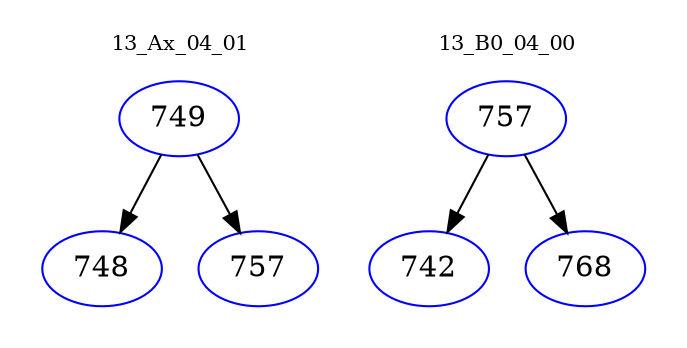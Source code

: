 digraph{
subgraph cluster_0 {
color = white
label = "13_Ax_04_01";
fontsize=10;
T0_749 [label="749", color="blue"]
T0_749 -> T0_748 [color="black"]
T0_748 [label="748", color="blue"]
T0_749 -> T0_757 [color="black"]
T0_757 [label="757", color="blue"]
}
subgraph cluster_1 {
color = white
label = "13_B0_04_00";
fontsize=10;
T1_757 [label="757", color="blue"]
T1_757 -> T1_742 [color="black"]
T1_742 [label="742", color="blue"]
T1_757 -> T1_768 [color="black"]
T1_768 [label="768", color="blue"]
}
}
